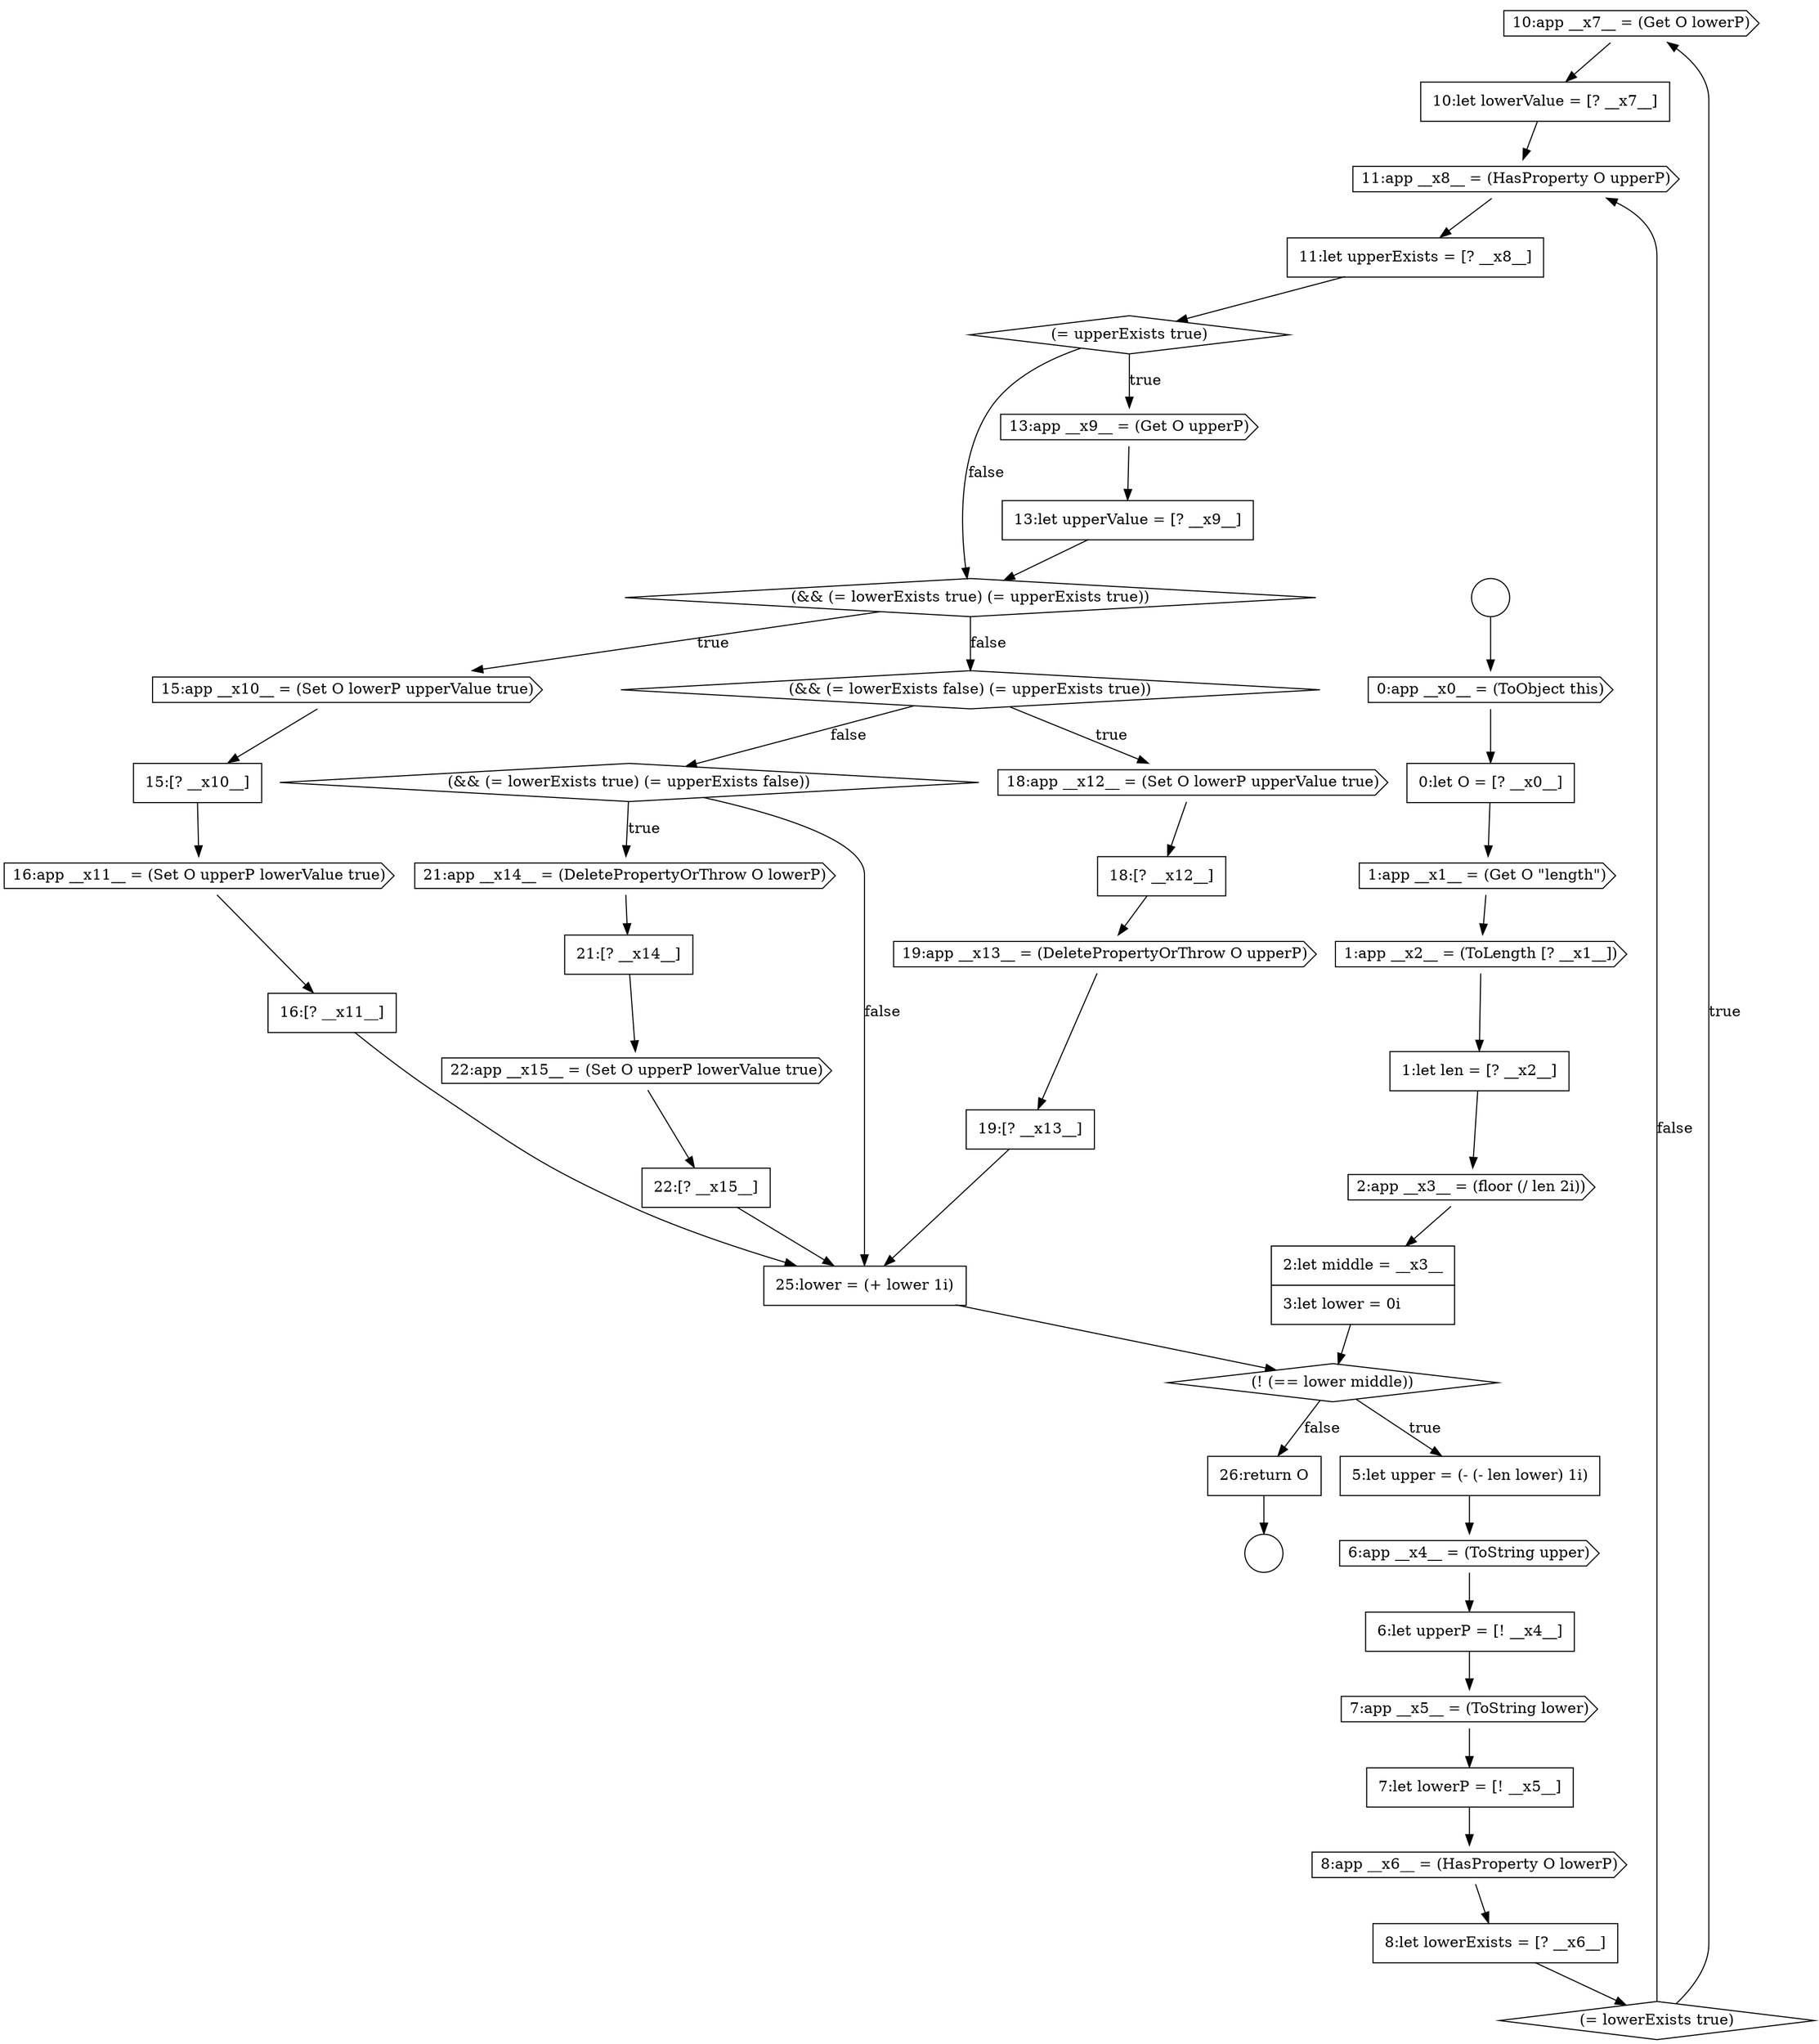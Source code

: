 digraph {
  node14139 [shape=cds, label=<<font color="black">10:app __x7__ = (Get O lowerP)</font>> color="black" fillcolor="white" style=filled]
  node14156 [shape=diamond, label=<<font color="black">(&amp;&amp; (= lowerExists true) (= upperExists false))</font>> color="black" fillcolor="white" style=filled]
  node14132 [shape=cds, label=<<font color="black">6:app __x4__ = (ToString upper)</font>> color="black" fillcolor="white" style=filled]
  node14162 [shape=none, margin=0, label=<<font color="black">
    <table border="0" cellborder="1" cellspacing="0" cellpadding="10">
      <tr><td align="left">26:return O</td></tr>
    </table>
  </font>> color="black" fillcolor="white" style=filled]
  node14135 [shape=none, margin=0, label=<<font color="black">
    <table border="0" cellborder="1" cellspacing="0" cellpadding="10">
      <tr><td align="left">7:let lowerP = [! __x5__]</td></tr>
    </table>
  </font>> color="black" fillcolor="white" style=filled]
  node14157 [shape=cds, label=<<font color="black">21:app __x14__ = (DeletePropertyOrThrow O lowerP)</font>> color="black" fillcolor="white" style=filled]
  node14146 [shape=diamond, label=<<font color="black">(&amp;&amp; (= lowerExists true) (= upperExists true))</font>> color="black" fillcolor="white" style=filled]
  node14154 [shape=cds, label=<<font color="black">19:app __x13__ = (DeletePropertyOrThrow O upperP)</font>> color="black" fillcolor="white" style=filled]
  node14126 [shape=cds, label=<<font color="black">1:app __x2__ = (ToLength [? __x1__])</font>> color="black" fillcolor="white" style=filled]
  node14158 [shape=none, margin=0, label=<<font color="black">
    <table border="0" cellborder="1" cellspacing="0" cellpadding="10">
      <tr><td align="left">21:[? __x14__]</td></tr>
    </table>
  </font>> color="black" fillcolor="white" style=filled]
  node14133 [shape=none, margin=0, label=<<font color="black">
    <table border="0" cellborder="1" cellspacing="0" cellpadding="10">
      <tr><td align="left">6:let upperP = [! __x4__]</td></tr>
    </table>
  </font>> color="black" fillcolor="white" style=filled]
  node14150 [shape=none, margin=0, label=<<font color="black">
    <table border="0" cellborder="1" cellspacing="0" cellpadding="10">
      <tr><td align="left">16:[? __x11__]</td></tr>
    </table>
  </font>> color="black" fillcolor="white" style=filled]
  node14159 [shape=cds, label=<<font color="black">22:app __x15__ = (Set O upperP lowerValue true)</font>> color="black" fillcolor="white" style=filled]
  node14127 [shape=none, margin=0, label=<<font color="black">
    <table border="0" cellborder="1" cellspacing="0" cellpadding="10">
      <tr><td align="left">1:let len = [? __x2__]</td></tr>
    </table>
  </font>> color="black" fillcolor="white" style=filled]
  node14124 [shape=none, margin=0, label=<<font color="black">
    <table border="0" cellborder="1" cellspacing="0" cellpadding="10">
      <tr><td align="left">0:let O = [? __x0__]</td></tr>
    </table>
  </font>> color="black" fillcolor="white" style=filled]
  node14149 [shape=cds, label=<<font color="black">16:app __x11__ = (Set O upperP lowerValue true)</font>> color="black" fillcolor="white" style=filled]
  node14136 [shape=cds, label=<<font color="black">8:app __x6__ = (HasProperty O lowerP)</font>> color="black" fillcolor="white" style=filled]
  node14141 [shape=cds, label=<<font color="black">11:app __x8__ = (HasProperty O upperP)</font>> color="black" fillcolor="white" style=filled]
  node14128 [shape=cds, label=<<font color="black">2:app __x3__ = (floor (/ len 2i))</font>> color="black" fillcolor="white" style=filled]
  node14160 [shape=none, margin=0, label=<<font color="black">
    <table border="0" cellborder="1" cellspacing="0" cellpadding="10">
      <tr><td align="left">22:[? __x15__]</td></tr>
    </table>
  </font>> color="black" fillcolor="white" style=filled]
  node14152 [shape=cds, label=<<font color="black">18:app __x12__ = (Set O lowerP upperValue true)</font>> color="black" fillcolor="white" style=filled]
  node14147 [shape=cds, label=<<font color="black">15:app __x10__ = (Set O lowerP upperValue true)</font>> color="black" fillcolor="white" style=filled]
  node14121 [shape=circle label=" " color="black" fillcolor="white" style=filled]
  node14142 [shape=none, margin=0, label=<<font color="black">
    <table border="0" cellborder="1" cellspacing="0" cellpadding="10">
      <tr><td align="left">11:let upperExists = [? __x8__]</td></tr>
    </table>
  </font>> color="black" fillcolor="white" style=filled]
  node14153 [shape=none, margin=0, label=<<font color="black">
    <table border="0" cellborder="1" cellspacing="0" cellpadding="10">
      <tr><td align="left">18:[? __x12__]</td></tr>
    </table>
  </font>> color="black" fillcolor="white" style=filled]
  node14131 [shape=none, margin=0, label=<<font color="black">
    <table border="0" cellborder="1" cellspacing="0" cellpadding="10">
      <tr><td align="left">5:let upper = (- (- len lower) 1i)</td></tr>
    </table>
  </font>> color="black" fillcolor="white" style=filled]
  node14148 [shape=none, margin=0, label=<<font color="black">
    <table border="0" cellborder="1" cellspacing="0" cellpadding="10">
      <tr><td align="left">15:[? __x10__]</td></tr>
    </table>
  </font>> color="black" fillcolor="white" style=filled]
  node14125 [shape=cds, label=<<font color="black">1:app __x1__ = (Get O &quot;length&quot;)</font>> color="black" fillcolor="white" style=filled]
  node14144 [shape=cds, label=<<font color="black">13:app __x9__ = (Get O upperP)</font>> color="black" fillcolor="white" style=filled]
  node14134 [shape=cds, label=<<font color="black">7:app __x5__ = (ToString lower)</font>> color="black" fillcolor="white" style=filled]
  node14161 [shape=none, margin=0, label=<<font color="black">
    <table border="0" cellborder="1" cellspacing="0" cellpadding="10">
      <tr><td align="left">25:lower = (+ lower 1i)</td></tr>
    </table>
  </font>> color="black" fillcolor="white" style=filled]
  node14151 [shape=diamond, label=<<font color="black">(&amp;&amp; (= lowerExists false) (= upperExists true))</font>> color="black" fillcolor="white" style=filled]
  node14122 [shape=circle label=" " color="black" fillcolor="white" style=filled]
  node14137 [shape=none, margin=0, label=<<font color="black">
    <table border="0" cellborder="1" cellspacing="0" cellpadding="10">
      <tr><td align="left">8:let lowerExists = [? __x6__]</td></tr>
    </table>
  </font>> color="black" fillcolor="white" style=filled]
  node14130 [shape=diamond, label=<<font color="black">(! (== lower middle))</font>> color="black" fillcolor="white" style=filled]
  node14143 [shape=diamond, label=<<font color="black">(= upperExists true)</font>> color="black" fillcolor="white" style=filled]
  node14145 [shape=none, margin=0, label=<<font color="black">
    <table border="0" cellborder="1" cellspacing="0" cellpadding="10">
      <tr><td align="left">13:let upperValue = [? __x9__]</td></tr>
    </table>
  </font>> color="black" fillcolor="white" style=filled]
  node14123 [shape=cds, label=<<font color="black">0:app __x0__ = (ToObject this)</font>> color="black" fillcolor="white" style=filled]
  node14138 [shape=diamond, label=<<font color="black">(= lowerExists true)</font>> color="black" fillcolor="white" style=filled]
  node14140 [shape=none, margin=0, label=<<font color="black">
    <table border="0" cellborder="1" cellspacing="0" cellpadding="10">
      <tr><td align="left">10:let lowerValue = [? __x7__]</td></tr>
    </table>
  </font>> color="black" fillcolor="white" style=filled]
  node14155 [shape=none, margin=0, label=<<font color="black">
    <table border="0" cellborder="1" cellspacing="0" cellpadding="10">
      <tr><td align="left">19:[? __x13__]</td></tr>
    </table>
  </font>> color="black" fillcolor="white" style=filled]
  node14129 [shape=none, margin=0, label=<<font color="black">
    <table border="0" cellborder="1" cellspacing="0" cellpadding="10">
      <tr><td align="left">2:let middle = __x3__</td></tr>
      <tr><td align="left">3:let lower = 0i</td></tr>
    </table>
  </font>> color="black" fillcolor="white" style=filled]
  node14140 -> node14141 [ color="black"]
  node14135 -> node14136 [ color="black"]
  node14146 -> node14147 [label=<<font color="black">true</font>> color="black"]
  node14146 -> node14151 [label=<<font color="black">false</font>> color="black"]
  node14152 -> node14153 [ color="black"]
  node14142 -> node14143 [ color="black"]
  node14158 -> node14159 [ color="black"]
  node14160 -> node14161 [ color="black"]
  node14136 -> node14137 [ color="black"]
  node14159 -> node14160 [ color="black"]
  node14137 -> node14138 [ color="black"]
  node14129 -> node14130 [ color="black"]
  node14149 -> node14150 [ color="black"]
  node14130 -> node14131 [label=<<font color="black">true</font>> color="black"]
  node14130 -> node14162 [label=<<font color="black">false</font>> color="black"]
  node14141 -> node14142 [ color="black"]
  node14147 -> node14148 [ color="black"]
  node14143 -> node14144 [label=<<font color="black">true</font>> color="black"]
  node14143 -> node14146 [label=<<font color="black">false</font>> color="black"]
  node14155 -> node14161 [ color="black"]
  node14133 -> node14134 [ color="black"]
  node14132 -> node14133 [ color="black"]
  node14153 -> node14154 [ color="black"]
  node14125 -> node14126 [ color="black"]
  node14126 -> node14127 [ color="black"]
  node14161 -> node14130 [ color="black"]
  node14151 -> node14152 [label=<<font color="black">true</font>> color="black"]
  node14151 -> node14156 [label=<<font color="black">false</font>> color="black"]
  node14156 -> node14157 [label=<<font color="black">true</font>> color="black"]
  node14156 -> node14161 [label=<<font color="black">false</font>> color="black"]
  node14138 -> node14139 [label=<<font color="black">true</font>> color="black"]
  node14138 -> node14141 [label=<<font color="black">false</font>> color="black"]
  node14124 -> node14125 [ color="black"]
  node14150 -> node14161 [ color="black"]
  node14134 -> node14135 [ color="black"]
  node14148 -> node14149 [ color="black"]
  node14139 -> node14140 [ color="black"]
  node14123 -> node14124 [ color="black"]
  node14127 -> node14128 [ color="black"]
  node14144 -> node14145 [ color="black"]
  node14154 -> node14155 [ color="black"]
  node14128 -> node14129 [ color="black"]
  node14162 -> node14122 [ color="black"]
  node14145 -> node14146 [ color="black"]
  node14131 -> node14132 [ color="black"]
  node14121 -> node14123 [ color="black"]
  node14157 -> node14158 [ color="black"]
}
